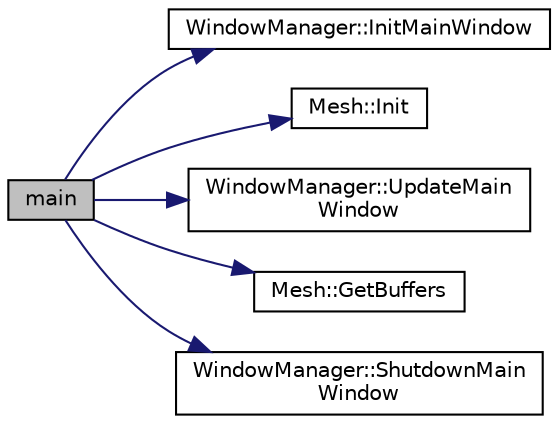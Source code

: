 digraph "main"
{
  edge [fontname="Helvetica",fontsize="10",labelfontname="Helvetica",labelfontsize="10"];
  node [fontname="Helvetica",fontsize="10",shape=record];
  rankdir="LR";
  Node0 [label="main",height=0.2,width=0.4,color="black", fillcolor="grey75", style="filled", fontcolor="black"];
  Node0 -> Node1 [color="midnightblue",fontsize="10",style="solid",fontname="Helvetica"];
  Node1 [label="WindowManager::InitMainWindow",height=0.2,width=0.4,color="black", fillcolor="white", style="filled",URL="$class_window_manager.html#acc25a22a88b12463ca20722faa0ad700",tooltip="Initializes the main window. "];
  Node0 -> Node2 [color="midnightblue",fontsize="10",style="solid",fontname="Helvetica"];
  Node2 [label="Mesh::Init",height=0.2,width=0.4,color="black", fillcolor="white", style="filled",URL="$class_mesh.html#a02a9821c2034f01baf2a532d2488cde9",tooltip="Initializes this object. "];
  Node0 -> Node3 [color="midnightblue",fontsize="10",style="solid",fontname="Helvetica"];
  Node3 [label="WindowManager::UpdateMain\lWindow",height=0.2,width=0.4,color="black", fillcolor="white", style="filled",URL="$class_window_manager.html#abb5368b5020234593cce7c2fe665b0f7",tooltip="Updates the main window. "];
  Node0 -> Node4 [color="midnightblue",fontsize="10",style="solid",fontname="Helvetica"];
  Node4 [label="Mesh::GetBuffers",height=0.2,width=0.4,color="black", fillcolor="white", style="filled",URL="$class_mesh.html#a11a25c85c24c954d89ea0442c8b7b055",tooltip="Gets the buffers. "];
  Node0 -> Node5 [color="midnightblue",fontsize="10",style="solid",fontname="Helvetica"];
  Node5 [label="WindowManager::ShutdownMain\lWindow",height=0.2,width=0.4,color="black", fillcolor="white", style="filled",URL="$class_window_manager.html#a565fbbf0fdd0683ba35467e3d4e5965f",tooltip="Shutdown main window. "];
}
